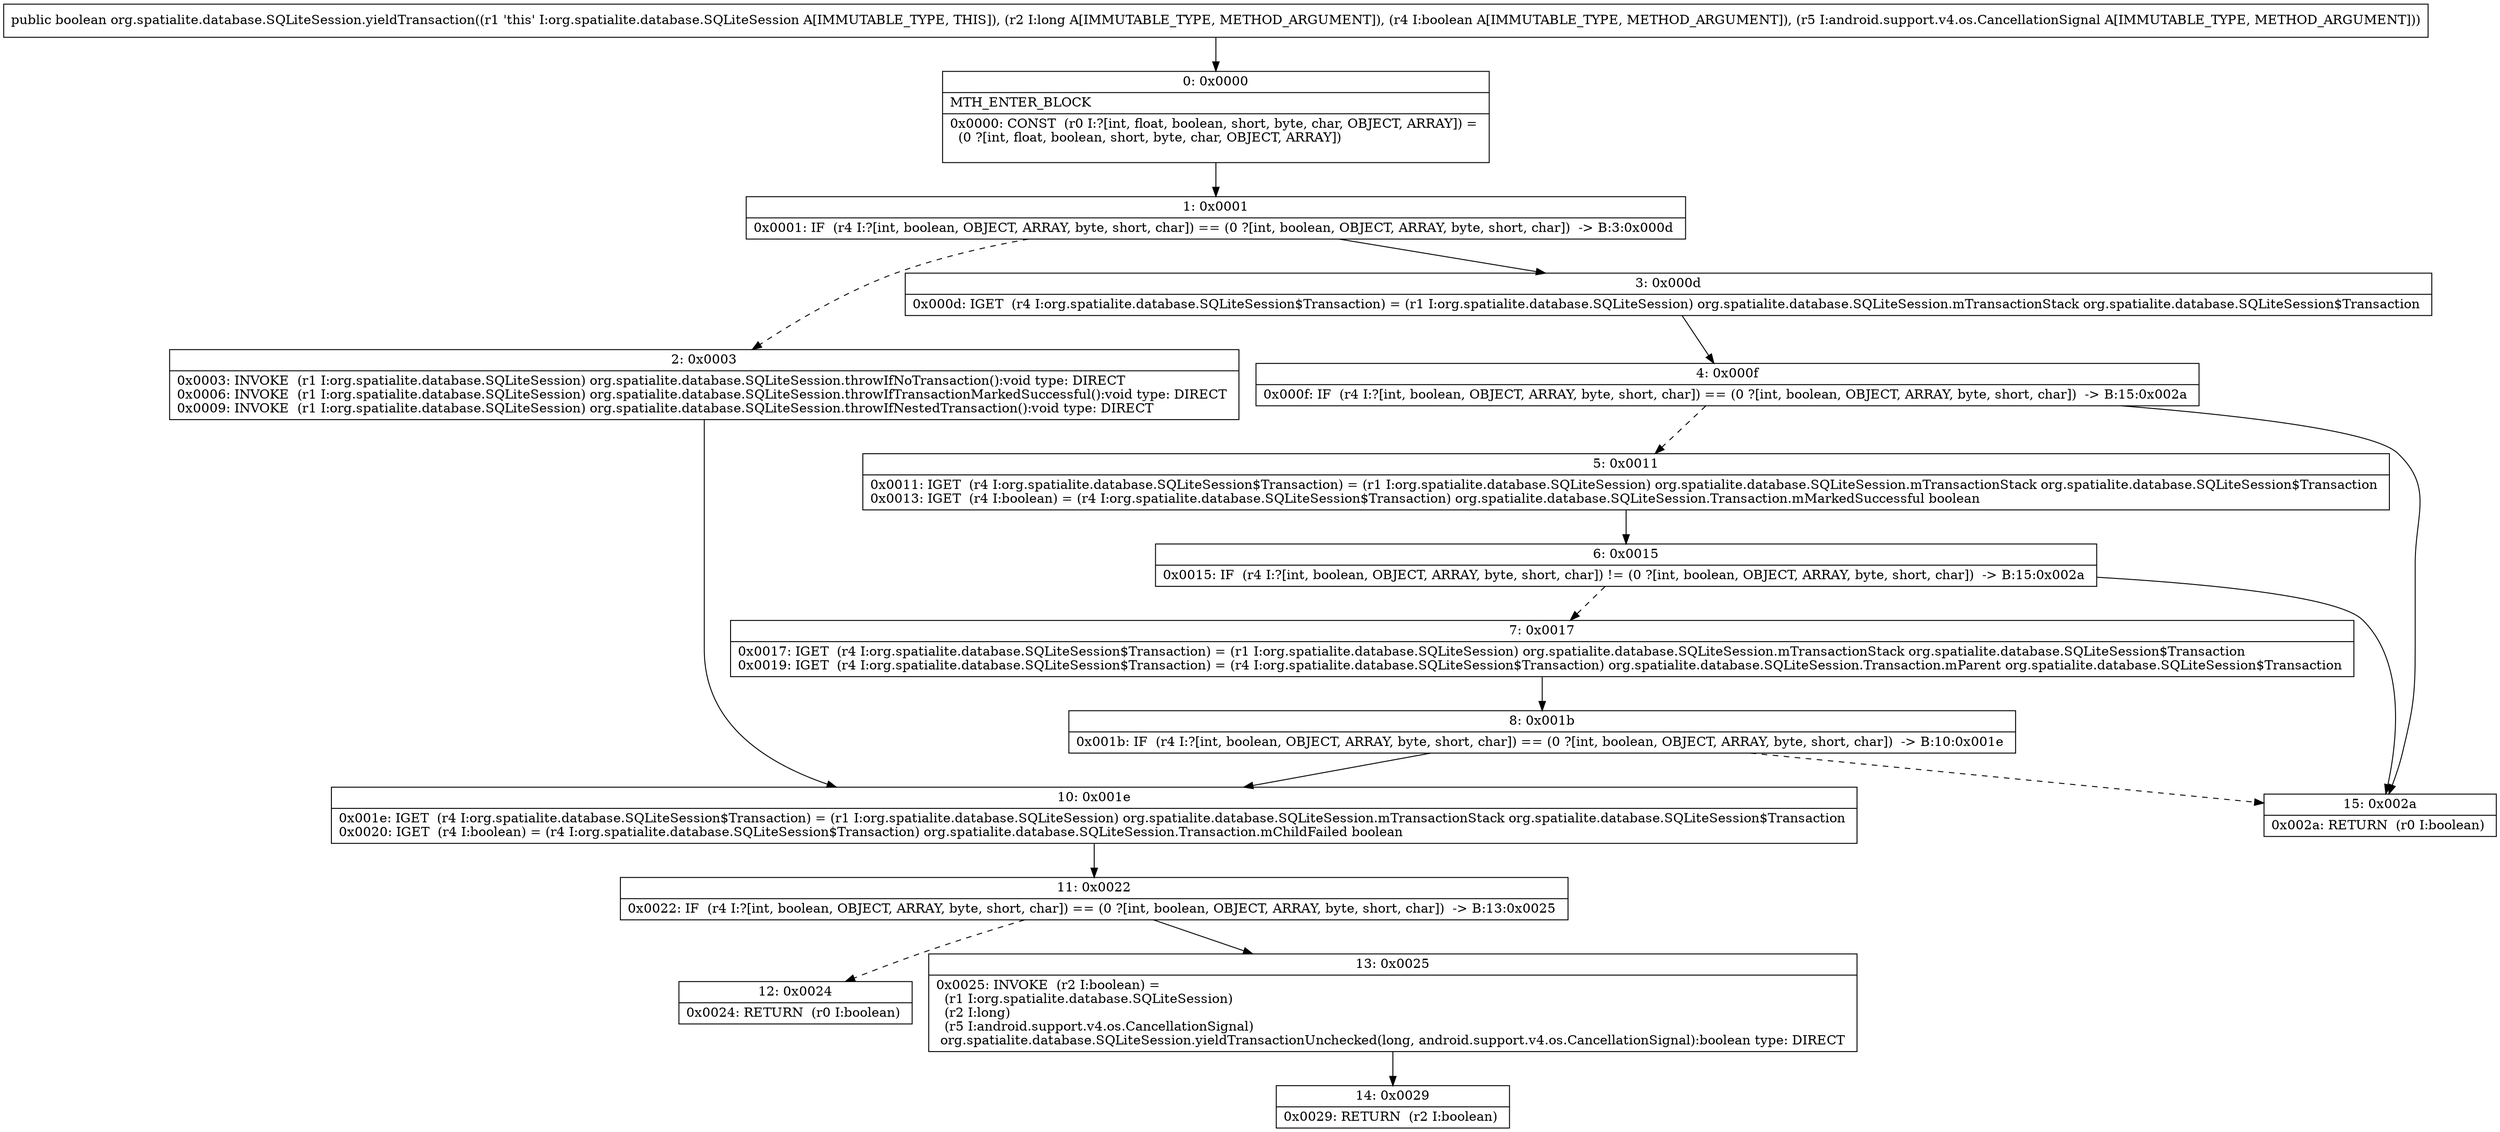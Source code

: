 digraph "CFG fororg.spatialite.database.SQLiteSession.yieldTransaction(JZLandroid\/support\/v4\/os\/CancellationSignal;)Z" {
Node_0 [shape=record,label="{0\:\ 0x0000|MTH_ENTER_BLOCK\l|0x0000: CONST  (r0 I:?[int, float, boolean, short, byte, char, OBJECT, ARRAY]) = \l  (0 ?[int, float, boolean, short, byte, char, OBJECT, ARRAY])\l \l}"];
Node_1 [shape=record,label="{1\:\ 0x0001|0x0001: IF  (r4 I:?[int, boolean, OBJECT, ARRAY, byte, short, char]) == (0 ?[int, boolean, OBJECT, ARRAY, byte, short, char])  \-\> B:3:0x000d \l}"];
Node_2 [shape=record,label="{2\:\ 0x0003|0x0003: INVOKE  (r1 I:org.spatialite.database.SQLiteSession) org.spatialite.database.SQLiteSession.throwIfNoTransaction():void type: DIRECT \l0x0006: INVOKE  (r1 I:org.spatialite.database.SQLiteSession) org.spatialite.database.SQLiteSession.throwIfTransactionMarkedSuccessful():void type: DIRECT \l0x0009: INVOKE  (r1 I:org.spatialite.database.SQLiteSession) org.spatialite.database.SQLiteSession.throwIfNestedTransaction():void type: DIRECT \l}"];
Node_3 [shape=record,label="{3\:\ 0x000d|0x000d: IGET  (r4 I:org.spatialite.database.SQLiteSession$Transaction) = (r1 I:org.spatialite.database.SQLiteSession) org.spatialite.database.SQLiteSession.mTransactionStack org.spatialite.database.SQLiteSession$Transaction \l}"];
Node_4 [shape=record,label="{4\:\ 0x000f|0x000f: IF  (r4 I:?[int, boolean, OBJECT, ARRAY, byte, short, char]) == (0 ?[int, boolean, OBJECT, ARRAY, byte, short, char])  \-\> B:15:0x002a \l}"];
Node_5 [shape=record,label="{5\:\ 0x0011|0x0011: IGET  (r4 I:org.spatialite.database.SQLiteSession$Transaction) = (r1 I:org.spatialite.database.SQLiteSession) org.spatialite.database.SQLiteSession.mTransactionStack org.spatialite.database.SQLiteSession$Transaction \l0x0013: IGET  (r4 I:boolean) = (r4 I:org.spatialite.database.SQLiteSession$Transaction) org.spatialite.database.SQLiteSession.Transaction.mMarkedSuccessful boolean \l}"];
Node_6 [shape=record,label="{6\:\ 0x0015|0x0015: IF  (r4 I:?[int, boolean, OBJECT, ARRAY, byte, short, char]) != (0 ?[int, boolean, OBJECT, ARRAY, byte, short, char])  \-\> B:15:0x002a \l}"];
Node_7 [shape=record,label="{7\:\ 0x0017|0x0017: IGET  (r4 I:org.spatialite.database.SQLiteSession$Transaction) = (r1 I:org.spatialite.database.SQLiteSession) org.spatialite.database.SQLiteSession.mTransactionStack org.spatialite.database.SQLiteSession$Transaction \l0x0019: IGET  (r4 I:org.spatialite.database.SQLiteSession$Transaction) = (r4 I:org.spatialite.database.SQLiteSession$Transaction) org.spatialite.database.SQLiteSession.Transaction.mParent org.spatialite.database.SQLiteSession$Transaction \l}"];
Node_8 [shape=record,label="{8\:\ 0x001b|0x001b: IF  (r4 I:?[int, boolean, OBJECT, ARRAY, byte, short, char]) == (0 ?[int, boolean, OBJECT, ARRAY, byte, short, char])  \-\> B:10:0x001e \l}"];
Node_10 [shape=record,label="{10\:\ 0x001e|0x001e: IGET  (r4 I:org.spatialite.database.SQLiteSession$Transaction) = (r1 I:org.spatialite.database.SQLiteSession) org.spatialite.database.SQLiteSession.mTransactionStack org.spatialite.database.SQLiteSession$Transaction \l0x0020: IGET  (r4 I:boolean) = (r4 I:org.spatialite.database.SQLiteSession$Transaction) org.spatialite.database.SQLiteSession.Transaction.mChildFailed boolean \l}"];
Node_11 [shape=record,label="{11\:\ 0x0022|0x0022: IF  (r4 I:?[int, boolean, OBJECT, ARRAY, byte, short, char]) == (0 ?[int, boolean, OBJECT, ARRAY, byte, short, char])  \-\> B:13:0x0025 \l}"];
Node_12 [shape=record,label="{12\:\ 0x0024|0x0024: RETURN  (r0 I:boolean) \l}"];
Node_13 [shape=record,label="{13\:\ 0x0025|0x0025: INVOKE  (r2 I:boolean) = \l  (r1 I:org.spatialite.database.SQLiteSession)\l  (r2 I:long)\l  (r5 I:android.support.v4.os.CancellationSignal)\l org.spatialite.database.SQLiteSession.yieldTransactionUnchecked(long, android.support.v4.os.CancellationSignal):boolean type: DIRECT \l}"];
Node_14 [shape=record,label="{14\:\ 0x0029|0x0029: RETURN  (r2 I:boolean) \l}"];
Node_15 [shape=record,label="{15\:\ 0x002a|0x002a: RETURN  (r0 I:boolean) \l}"];
MethodNode[shape=record,label="{public boolean org.spatialite.database.SQLiteSession.yieldTransaction((r1 'this' I:org.spatialite.database.SQLiteSession A[IMMUTABLE_TYPE, THIS]), (r2 I:long A[IMMUTABLE_TYPE, METHOD_ARGUMENT]), (r4 I:boolean A[IMMUTABLE_TYPE, METHOD_ARGUMENT]), (r5 I:android.support.v4.os.CancellationSignal A[IMMUTABLE_TYPE, METHOD_ARGUMENT])) }"];
MethodNode -> Node_0;
Node_0 -> Node_1;
Node_1 -> Node_2[style=dashed];
Node_1 -> Node_3;
Node_2 -> Node_10;
Node_3 -> Node_4;
Node_4 -> Node_5[style=dashed];
Node_4 -> Node_15;
Node_5 -> Node_6;
Node_6 -> Node_7[style=dashed];
Node_6 -> Node_15;
Node_7 -> Node_8;
Node_8 -> Node_10;
Node_8 -> Node_15[style=dashed];
Node_10 -> Node_11;
Node_11 -> Node_12[style=dashed];
Node_11 -> Node_13;
Node_13 -> Node_14;
}


